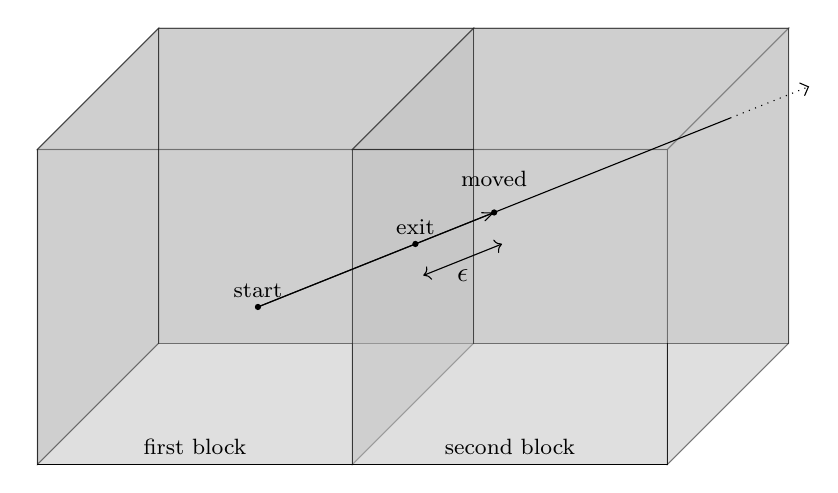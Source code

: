 % -*- root: ../../mainThesis.tex -*-

\usetikzlibrary{arrows}
\begin{tikzpicture}[scale=4]

    \foreach \y in {0} {
        \foreach \x in {0,1} {
            \draw [] (\x,\y,0) to (\x,\y+1,0) to (\x+1,\y+1,0) to (\x+1,\y,0) to (\x,\y,0) to cycle;
        }
    }


    % Properties
    \draw [fill=lightgray,opacity=.5] (0,0,0) rectangle (1,1,0);
    \draw [fill=lightgray,opacity=.5] (0,1,0) to (0,1,-1) to (1,1,-1) to (1,1,0) to (0,1,0) to cycle;
    \draw [fill=lightgray,opacity=.5] (1,0,0) to (1,0,-1) to (1,1,-1) to (1,1,0) to (1,0,0) to cycle;
    \draw [fill=lightgray,opacity=.5] (0,0,0) to (0,0,-1) to (0,1,-1) to (0,1,0) to (0,0,0) to cycle;
    \draw [fill=lightgray,opacity=.5] (0,0,-1) to (1,0,-1) to (1,1,-1) to (0,1,-1) to (0,0,-1) to cycle;

    \node [] at (.7,.5,0) [anchor=south]{\footnotesize{start}};
    \draw [fill] (.7,.5,0) circle [radius=0.008];

    

    \draw [fill=lightgray,opacity=.5] (1,0,0) rectangle (2,1,0);
    \draw [fill=lightgray,opacity=.5] (1,1,0) to (1,1,-1) to (2,1,-1) to (2,1,0) to (1,1,0) to cycle;
    \draw [fill=lightgray,opacity=.5] (2,0,0) to (2,0,-1) to (2,1,-1) to (2,1,0) to (2,0,0) to cycle;
    \draw [fill=lightgray,opacity=.5] (1,0,-1) to (2,0,-1) to (2,1,-1) to (1,1,-1) to (1,0,-1) to cycle;

    \node [] at (1.2,.7,0) [anchor=south]{\footnotesize{exit}};
    \draw [fill] (1.2,.7,0) circle [radius=0.008];
    \node [] at (1.45,.85,0) [anchor=south]{\footnotesize{moved}};
    \draw [fill] (1.45,.8,0) circle [radius=0.008];

    \node [] at (1.35, .65, 0) [anchor=north]{$\epsilon$};

    \draw [] (.7,.5,0) to (2.2,1.1,0);
    \draw [- angle 90, dotted] (2.2,1.1,0) to (2.45,1.2,0);
    \draw [- angle 45] (.7,.5,0) to (1.45,.8,0);

    \draw [<->] (1.225,.6,0) to (1.475,.7,0);

    \node [] at (0.5,0,0) [anchor=south]{\footnotesize{first block}};
    \node [] at (1.5,0,0) [anchor=south]{\footnotesize{second block}};



\end{tikzpicture}
